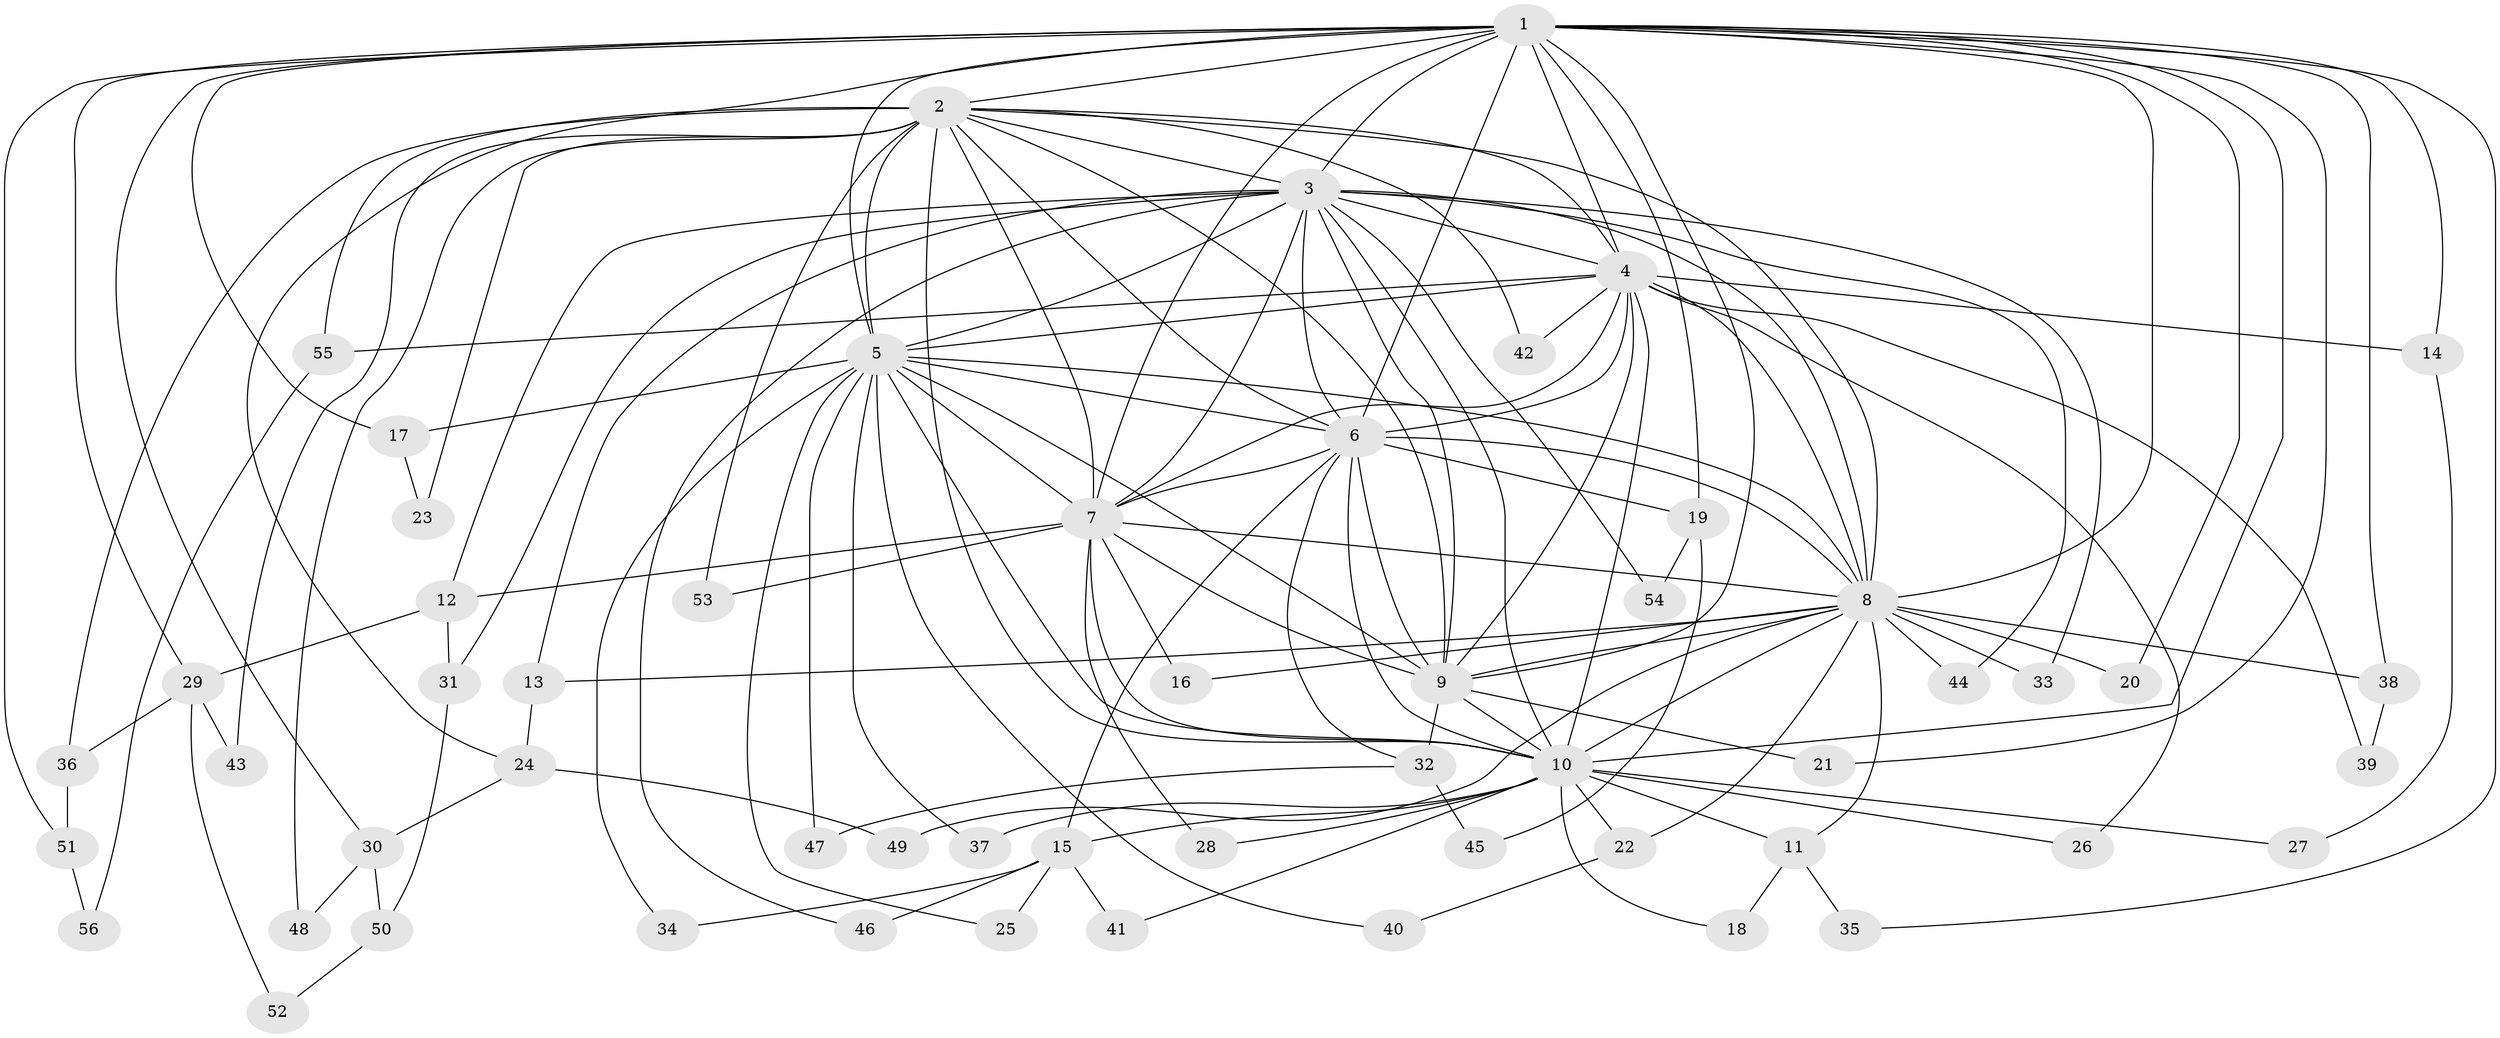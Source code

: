 // coarse degree distribution, {22: 0.025, 18: 0.025, 12: 0.025, 10: 0.025, 16: 0.025, 7: 0.025, 3: 0.25, 4: 0.075, 6: 0.025, 2: 0.425, 1: 0.05, 5: 0.025}
// Generated by graph-tools (version 1.1) at 2025/41/03/06/25 10:41:40]
// undirected, 56 vertices, 137 edges
graph export_dot {
graph [start="1"]
  node [color=gray90,style=filled];
  1;
  2;
  3;
  4;
  5;
  6;
  7;
  8;
  9;
  10;
  11;
  12;
  13;
  14;
  15;
  16;
  17;
  18;
  19;
  20;
  21;
  22;
  23;
  24;
  25;
  26;
  27;
  28;
  29;
  30;
  31;
  32;
  33;
  34;
  35;
  36;
  37;
  38;
  39;
  40;
  41;
  42;
  43;
  44;
  45;
  46;
  47;
  48;
  49;
  50;
  51;
  52;
  53;
  54;
  55;
  56;
  1 -- 2;
  1 -- 3;
  1 -- 4;
  1 -- 5;
  1 -- 6;
  1 -- 7;
  1 -- 8;
  1 -- 9;
  1 -- 10;
  1 -- 14;
  1 -- 17;
  1 -- 19;
  1 -- 20;
  1 -- 21;
  1 -- 24;
  1 -- 29;
  1 -- 30;
  1 -- 35;
  1 -- 38;
  1 -- 51;
  2 -- 3;
  2 -- 4;
  2 -- 5;
  2 -- 6;
  2 -- 7;
  2 -- 8;
  2 -- 9;
  2 -- 10;
  2 -- 23;
  2 -- 36;
  2 -- 42;
  2 -- 43;
  2 -- 48;
  2 -- 53;
  2 -- 55;
  3 -- 4;
  3 -- 5;
  3 -- 6;
  3 -- 7;
  3 -- 8;
  3 -- 9;
  3 -- 10;
  3 -- 12;
  3 -- 13;
  3 -- 31;
  3 -- 33;
  3 -- 44;
  3 -- 46;
  3 -- 54;
  4 -- 5;
  4 -- 6;
  4 -- 7;
  4 -- 8;
  4 -- 9;
  4 -- 10;
  4 -- 14;
  4 -- 26;
  4 -- 39;
  4 -- 42;
  4 -- 55;
  5 -- 6;
  5 -- 7;
  5 -- 8;
  5 -- 9;
  5 -- 10;
  5 -- 17;
  5 -- 25;
  5 -- 34;
  5 -- 37;
  5 -- 40;
  5 -- 47;
  6 -- 7;
  6 -- 8;
  6 -- 9;
  6 -- 10;
  6 -- 15;
  6 -- 19;
  6 -- 32;
  7 -- 8;
  7 -- 9;
  7 -- 10;
  7 -- 12;
  7 -- 16;
  7 -- 28;
  7 -- 53;
  8 -- 9;
  8 -- 10;
  8 -- 11;
  8 -- 13;
  8 -- 16;
  8 -- 20;
  8 -- 22;
  8 -- 33;
  8 -- 38;
  8 -- 44;
  8 -- 49;
  9 -- 10;
  9 -- 21;
  9 -- 32;
  10 -- 11;
  10 -- 15;
  10 -- 18;
  10 -- 22;
  10 -- 26;
  10 -- 27;
  10 -- 28;
  10 -- 37;
  10 -- 41;
  11 -- 18;
  11 -- 35;
  12 -- 29;
  12 -- 31;
  13 -- 24;
  14 -- 27;
  15 -- 25;
  15 -- 34;
  15 -- 41;
  15 -- 46;
  17 -- 23;
  19 -- 45;
  19 -- 54;
  22 -- 40;
  24 -- 30;
  24 -- 49;
  29 -- 36;
  29 -- 43;
  29 -- 52;
  30 -- 48;
  30 -- 50;
  31 -- 50;
  32 -- 45;
  32 -- 47;
  36 -- 51;
  38 -- 39;
  50 -- 52;
  51 -- 56;
  55 -- 56;
}
